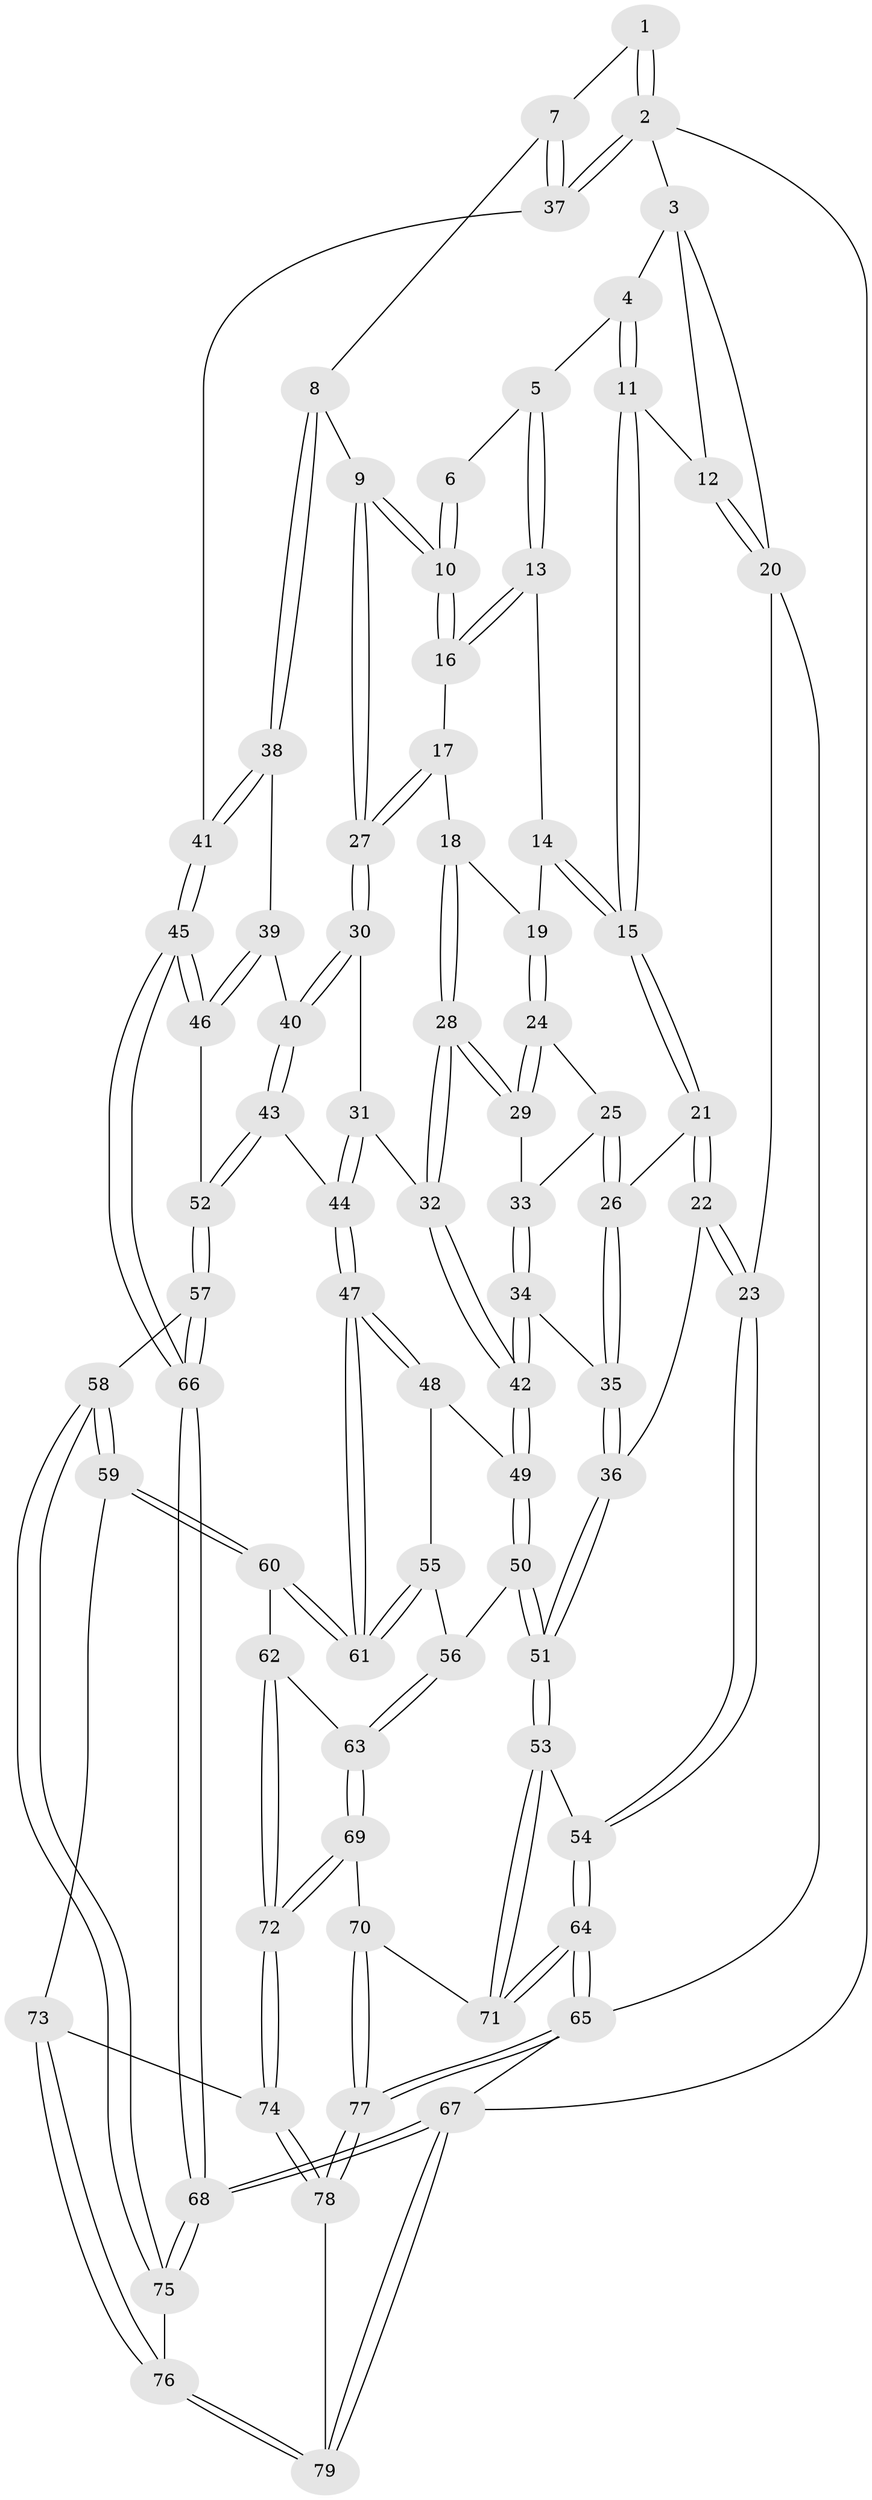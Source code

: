 // Generated by graph-tools (version 1.1) at 2025/51/03/09/25 03:51:03]
// undirected, 79 vertices, 194 edges
graph export_dot {
graph [start="1"]
  node [color=gray90,style=filled];
  1 [pos="+1+0"];
  2 [pos="+1+0"];
  3 [pos="+0.13434843123734772+0"];
  4 [pos="+0.3995527299635405+0"];
  5 [pos="+0.4186583988343329+0"];
  6 [pos="+0.6990809782476303+0"];
  7 [pos="+0.8185519617366994+0.24979911257680862"];
  8 [pos="+0.7975805492519968+0.2542044003572095"];
  9 [pos="+0.7942834006020737+0.2523460370339771"];
  10 [pos="+0.7762742055504885+0.23310394017065977"];
  11 [pos="+0.090966001676265+0.16839778667805522"];
  12 [pos="+0.051833839381097736+0.16511686570735848"];
  13 [pos="+0.4188643667877302+0"];
  14 [pos="+0.3434368142387083+0.12385774705073083"];
  15 [pos="+0.23345584499842403+0.23479660755271398"];
  16 [pos="+0.568300874355034+0.20536742155312707"];
  17 [pos="+0.5549538009938005+0.22767133223240288"];
  18 [pos="+0.5517640786944651+0.23077481646167888"];
  19 [pos="+0.4094965368754847+0.25467380971643067"];
  20 [pos="+0+0.28722594769563214"];
  21 [pos="+0.23667680295224353+0.2788550511702415"];
  22 [pos="+0.10720906155428336+0.408607019321167"];
  23 [pos="+0+0.45600463221978543"];
  24 [pos="+0.4071177692873446+0.2820519889262038"];
  25 [pos="+0.35545103492292807+0.31038629184947497"];
  26 [pos="+0.26272940515152987+0.30351357227123976"];
  27 [pos="+0.6123018254433065+0.38059529473188025"];
  28 [pos="+0.47946435809148885+0.3727835271006061"];
  29 [pos="+0.4738806518695912+0.3667725815969709"];
  30 [pos="+0.6005030092192569+0.39858169270090366"];
  31 [pos="+0.5610875024874397+0.42467257608925957"];
  32 [pos="+0.48709121495071195+0.4313697418945368"];
  33 [pos="+0.3647437162623297+0.33874805742862657"];
  34 [pos="+0.3661749167442983+0.4484029990175438"];
  35 [pos="+0.31864159564332906+0.4566299518399135"];
  36 [pos="+0.27879131635838106+0.4947416944707227"];
  37 [pos="+1+0.24416396585905312"];
  38 [pos="+0.8037735698986778+0.38066406845079614"];
  39 [pos="+0.7923710610812241+0.4258674099700478"];
  40 [pos="+0.7553096928358357+0.4760192530217905"];
  41 [pos="+1+0.5259547293571278"];
  42 [pos="+0.4692761166857029+0.4523205324166419"];
  43 [pos="+0.7266234897805439+0.5579937427557116"];
  44 [pos="+0.6907121030607327+0.5740176580308702"];
  45 [pos="+1+0.5668655123292544"];
  46 [pos="+0.9917691552027148+0.5889698412212067"];
  47 [pos="+0.6335544885942448+0.6335319938310954"];
  48 [pos="+0.5091538761422109+0.5542135490840474"];
  49 [pos="+0.47494973722239603+0.49439132904268285"];
  50 [pos="+0.3249634159994915+0.6750776827272207"];
  51 [pos="+0.2506128178563287+0.6981812603389901"];
  52 [pos="+0.8630548410361765+0.6446534480669817"];
  53 [pos="+0.20822299687341836+0.7476231948708535"];
  54 [pos="+0+0.6127791260760083"];
  55 [pos="+0.4443891093845915+0.6731108928829415"];
  56 [pos="+0.43784666912366055+0.6751188060064351"];
  57 [pos="+0.8132705259206507+0.8106932193332298"];
  58 [pos="+0.7818077110766795+0.8375304103251882"];
  59 [pos="+0.6362741855938173+0.7874371010823283"];
  60 [pos="+0.6329002684810855+0.7848766235034914"];
  61 [pos="+0.61840026744686+0.7153167679939153"];
  62 [pos="+0.5656964938308757+0.8131783598798275"];
  63 [pos="+0.4803760383511628+0.7925050982440515"];
  64 [pos="+0+1"];
  65 [pos="+0+1"];
  66 [pos="+1+0.8272865909443263"];
  67 [pos="+1+1"];
  68 [pos="+1+1"];
  69 [pos="+0.28694082598537207+0.8249441587235922"];
  70 [pos="+0.2274008069551983+0.8018661704959223"];
  71 [pos="+0.22439480087743371+0.7974158606857159"];
  72 [pos="+0.45738222796696487+0.9543975462645888"];
  73 [pos="+0.611536754486658+0.9359993307506015"];
  74 [pos="+0.4652761240388508+0.9833884550986449"];
  75 [pos="+0.7850668595504626+0.8558211450358577"];
  76 [pos="+0.6901709710171157+1"];
  77 [pos="+0.22302863751902866+1"];
  78 [pos="+0.47712290238731303+1"];
  79 [pos="+0.6803664201852999+1"];
  1 -- 2;
  1 -- 2;
  1 -- 7;
  2 -- 3;
  2 -- 37;
  2 -- 37;
  2 -- 67;
  3 -- 4;
  3 -- 12;
  3 -- 20;
  4 -- 5;
  4 -- 11;
  4 -- 11;
  5 -- 6;
  5 -- 13;
  5 -- 13;
  6 -- 10;
  6 -- 10;
  7 -- 8;
  7 -- 37;
  7 -- 37;
  8 -- 9;
  8 -- 38;
  8 -- 38;
  9 -- 10;
  9 -- 10;
  9 -- 27;
  9 -- 27;
  10 -- 16;
  10 -- 16;
  11 -- 12;
  11 -- 15;
  11 -- 15;
  12 -- 20;
  12 -- 20;
  13 -- 14;
  13 -- 16;
  13 -- 16;
  14 -- 15;
  14 -- 15;
  14 -- 19;
  15 -- 21;
  15 -- 21;
  16 -- 17;
  17 -- 18;
  17 -- 27;
  17 -- 27;
  18 -- 19;
  18 -- 28;
  18 -- 28;
  19 -- 24;
  19 -- 24;
  20 -- 23;
  20 -- 65;
  21 -- 22;
  21 -- 22;
  21 -- 26;
  22 -- 23;
  22 -- 23;
  22 -- 36;
  23 -- 54;
  23 -- 54;
  24 -- 25;
  24 -- 29;
  24 -- 29;
  25 -- 26;
  25 -- 26;
  25 -- 33;
  26 -- 35;
  26 -- 35;
  27 -- 30;
  27 -- 30;
  28 -- 29;
  28 -- 29;
  28 -- 32;
  28 -- 32;
  29 -- 33;
  30 -- 31;
  30 -- 40;
  30 -- 40;
  31 -- 32;
  31 -- 44;
  31 -- 44;
  32 -- 42;
  32 -- 42;
  33 -- 34;
  33 -- 34;
  34 -- 35;
  34 -- 42;
  34 -- 42;
  35 -- 36;
  35 -- 36;
  36 -- 51;
  36 -- 51;
  37 -- 41;
  38 -- 39;
  38 -- 41;
  38 -- 41;
  39 -- 40;
  39 -- 46;
  39 -- 46;
  40 -- 43;
  40 -- 43;
  41 -- 45;
  41 -- 45;
  42 -- 49;
  42 -- 49;
  43 -- 44;
  43 -- 52;
  43 -- 52;
  44 -- 47;
  44 -- 47;
  45 -- 46;
  45 -- 46;
  45 -- 66;
  45 -- 66;
  46 -- 52;
  47 -- 48;
  47 -- 48;
  47 -- 61;
  47 -- 61;
  48 -- 49;
  48 -- 55;
  49 -- 50;
  49 -- 50;
  50 -- 51;
  50 -- 51;
  50 -- 56;
  51 -- 53;
  51 -- 53;
  52 -- 57;
  52 -- 57;
  53 -- 54;
  53 -- 71;
  53 -- 71;
  54 -- 64;
  54 -- 64;
  55 -- 56;
  55 -- 61;
  55 -- 61;
  56 -- 63;
  56 -- 63;
  57 -- 58;
  57 -- 66;
  57 -- 66;
  58 -- 59;
  58 -- 59;
  58 -- 75;
  58 -- 75;
  59 -- 60;
  59 -- 60;
  59 -- 73;
  60 -- 61;
  60 -- 61;
  60 -- 62;
  62 -- 63;
  62 -- 72;
  62 -- 72;
  63 -- 69;
  63 -- 69;
  64 -- 65;
  64 -- 65;
  64 -- 71;
  64 -- 71;
  65 -- 77;
  65 -- 77;
  65 -- 67;
  66 -- 68;
  66 -- 68;
  67 -- 68;
  67 -- 68;
  67 -- 79;
  67 -- 79;
  68 -- 75;
  68 -- 75;
  69 -- 70;
  69 -- 72;
  69 -- 72;
  70 -- 71;
  70 -- 77;
  70 -- 77;
  72 -- 74;
  72 -- 74;
  73 -- 74;
  73 -- 76;
  73 -- 76;
  74 -- 78;
  74 -- 78;
  75 -- 76;
  76 -- 79;
  76 -- 79;
  77 -- 78;
  77 -- 78;
  78 -- 79;
}
